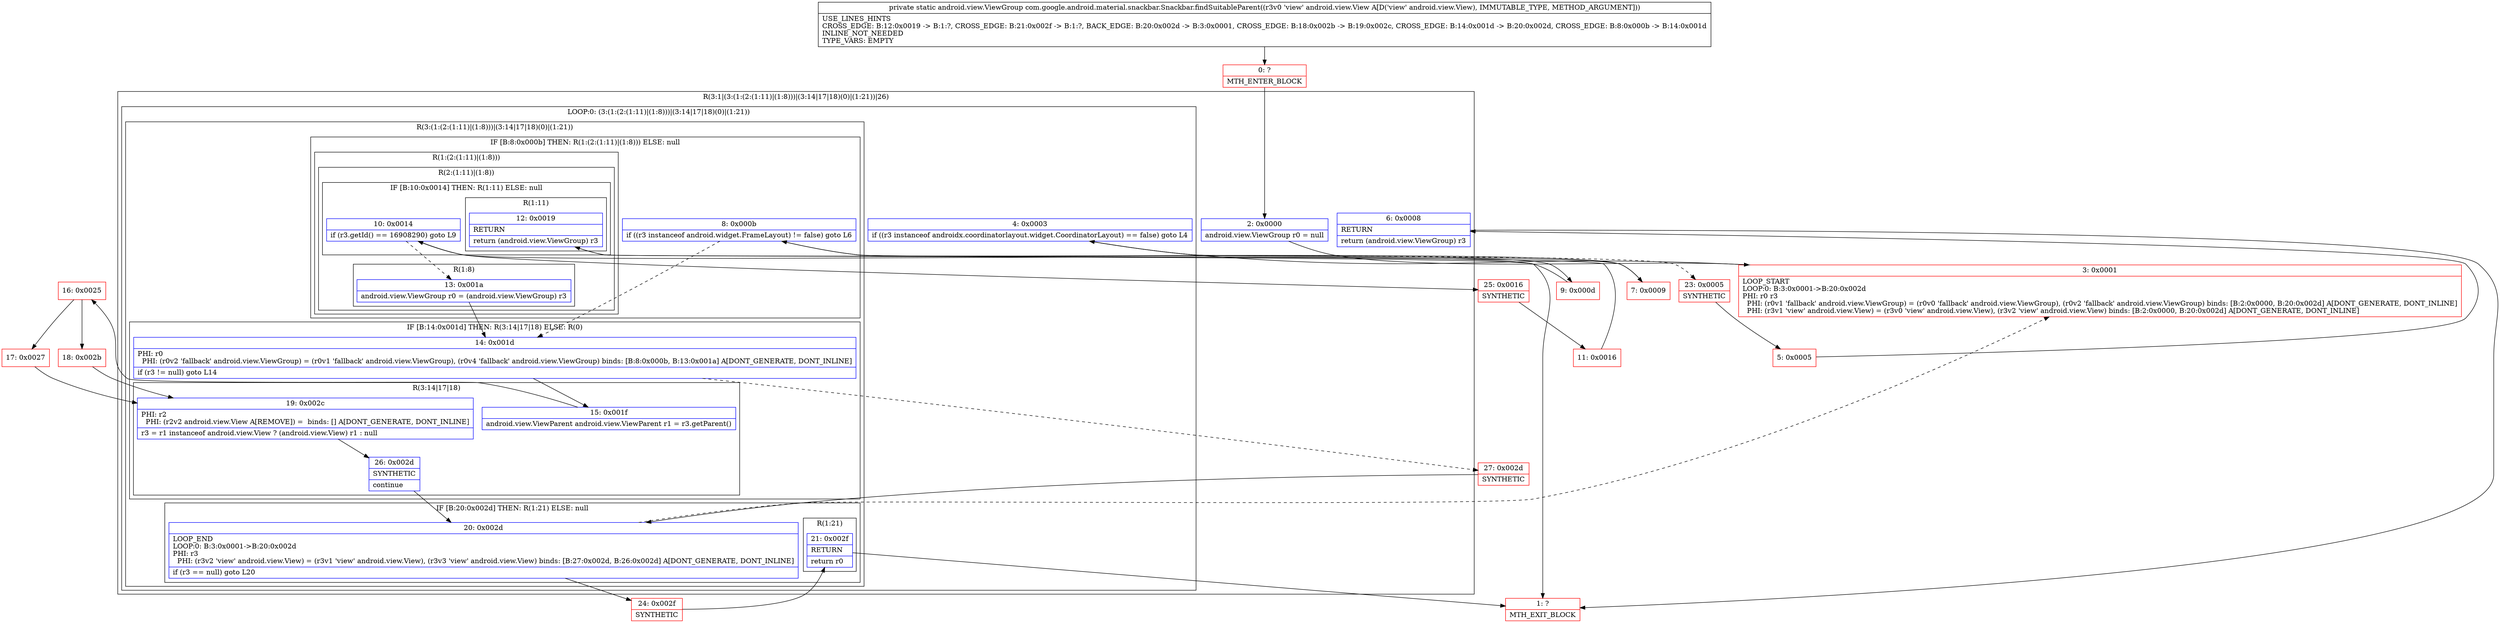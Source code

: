 digraph "CFG forcom.google.android.material.snackbar.Snackbar.findSuitableParent(Landroid\/view\/View;)Landroid\/view\/ViewGroup;" {
subgraph cluster_Region_1064260452 {
label = "R(3:1|(3:(1:(2:(1:11)|(1:8)))|(3:14|17|18)(0)|(1:21))|26)";
node [shape=record,color=blue];
Node_2 [shape=record,label="{2\:\ 0x0000|android.view.ViewGroup r0 = null\l}"];
subgraph cluster_LoopRegion_1221764543 {
label = "LOOP:0: (3:(1:(2:(1:11)|(1:8)))|(3:14|17|18)(0)|(1:21))";
node [shape=record,color=blue];
Node_4 [shape=record,label="{4\:\ 0x0003|if ((r3 instanceof androidx.coordinatorlayout.widget.CoordinatorLayout) == false) goto L4\l}"];
subgraph cluster_Region_996532065 {
label = "R(3:(1:(2:(1:11)|(1:8)))|(3:14|17|18)(0)|(1:21))";
node [shape=record,color=blue];
subgraph cluster_IfRegion_737662709 {
label = "IF [B:8:0x000b] THEN: R(1:(2:(1:11)|(1:8))) ELSE: null";
node [shape=record,color=blue];
Node_8 [shape=record,label="{8\:\ 0x000b|if ((r3 instanceof android.widget.FrameLayout) != false) goto L6\l}"];
subgraph cluster_Region_830957057 {
label = "R(1:(2:(1:11)|(1:8)))";
node [shape=record,color=blue];
subgraph cluster_Region_1814414035 {
label = "R(2:(1:11)|(1:8))";
node [shape=record,color=blue];
subgraph cluster_IfRegion_2041480929 {
label = "IF [B:10:0x0014] THEN: R(1:11) ELSE: null";
node [shape=record,color=blue];
Node_10 [shape=record,label="{10\:\ 0x0014|if (r3.getId() == 16908290) goto L9\l}"];
subgraph cluster_Region_1820047199 {
label = "R(1:11)";
node [shape=record,color=blue];
Node_12 [shape=record,label="{12\:\ 0x0019|RETURN\l|return (android.view.ViewGroup) r3\l}"];
}
}
subgraph cluster_Region_1147765814 {
label = "R(1:8)";
node [shape=record,color=blue];
Node_13 [shape=record,label="{13\:\ 0x001a|android.view.ViewGroup r0 = (android.view.ViewGroup) r3\l}"];
}
}
}
}
subgraph cluster_IfRegion_1724281791 {
label = "IF [B:14:0x001d] THEN: R(3:14|17|18) ELSE: R(0)";
node [shape=record,color=blue];
Node_14 [shape=record,label="{14\:\ 0x001d|PHI: r0 \l  PHI: (r0v2 'fallback' android.view.ViewGroup) = (r0v1 'fallback' android.view.ViewGroup), (r0v4 'fallback' android.view.ViewGroup) binds: [B:8:0x000b, B:13:0x001a] A[DONT_GENERATE, DONT_INLINE]\l|if (r3 != null) goto L14\l}"];
subgraph cluster_Region_2023154860 {
label = "R(3:14|17|18)";
node [shape=record,color=blue];
Node_15 [shape=record,label="{15\:\ 0x001f|android.view.ViewParent android.view.ViewParent r1 = r3.getParent()\l}"];
Node_19 [shape=record,label="{19\:\ 0x002c|PHI: r2 \l  PHI: (r2v2 android.view.View A[REMOVE]) =  binds: [] A[DONT_GENERATE, DONT_INLINE]\l|r3 = r1 instanceof android.view.View ? (android.view.View) r1 : null\l}"];
Node_26 [shape=record,label="{26\:\ 0x002d|SYNTHETIC\l|continue\l}"];
}
subgraph cluster_Region_615974638 {
label = "R(0)";
node [shape=record,color=blue];
}
}
subgraph cluster_IfRegion_690160919 {
label = "IF [B:20:0x002d] THEN: R(1:21) ELSE: null";
node [shape=record,color=blue];
Node_20 [shape=record,label="{20\:\ 0x002d|LOOP_END\lLOOP:0: B:3:0x0001\-\>B:20:0x002d\lPHI: r3 \l  PHI: (r3v2 'view' android.view.View) = (r3v1 'view' android.view.View), (r3v3 'view' android.view.View) binds: [B:27:0x002d, B:26:0x002d] A[DONT_GENERATE, DONT_INLINE]\l|if (r3 == null) goto L20\l}"];
subgraph cluster_Region_2089117952 {
label = "R(1:21)";
node [shape=record,color=blue];
Node_21 [shape=record,label="{21\:\ 0x002f|RETURN\l|return r0\l}"];
}
}
}
}
Node_6 [shape=record,label="{6\:\ 0x0008|RETURN\l|return (android.view.ViewGroup) r3\l}"];
}
Node_0 [shape=record,color=red,label="{0\:\ ?|MTH_ENTER_BLOCK\l}"];
Node_3 [shape=record,color=red,label="{3\:\ 0x0001|LOOP_START\lLOOP:0: B:3:0x0001\-\>B:20:0x002d\lPHI: r0 r3 \l  PHI: (r0v1 'fallback' android.view.ViewGroup) = (r0v0 'fallback' android.view.ViewGroup), (r0v2 'fallback' android.view.ViewGroup) binds: [B:2:0x0000, B:20:0x002d] A[DONT_GENERATE, DONT_INLINE]\l  PHI: (r3v1 'view' android.view.View) = (r3v0 'view' android.view.View), (r3v2 'view' android.view.View) binds: [B:2:0x0000, B:20:0x002d] A[DONT_GENERATE, DONT_INLINE]\l}"];
Node_7 [shape=record,color=red,label="{7\:\ 0x0009}"];
Node_9 [shape=record,color=red,label="{9\:\ 0x000d}"];
Node_25 [shape=record,color=red,label="{25\:\ 0x0016|SYNTHETIC\l}"];
Node_11 [shape=record,color=red,label="{11\:\ 0x0016}"];
Node_1 [shape=record,color=red,label="{1\:\ ?|MTH_EXIT_BLOCK\l}"];
Node_16 [shape=record,color=red,label="{16\:\ 0x0025}"];
Node_17 [shape=record,color=red,label="{17\:\ 0x0027}"];
Node_24 [shape=record,color=red,label="{24\:\ 0x002f|SYNTHETIC\l}"];
Node_18 [shape=record,color=red,label="{18\:\ 0x002b}"];
Node_27 [shape=record,color=red,label="{27\:\ 0x002d|SYNTHETIC\l}"];
Node_23 [shape=record,color=red,label="{23\:\ 0x0005|SYNTHETIC\l}"];
Node_5 [shape=record,color=red,label="{5\:\ 0x0005}"];
MethodNode[shape=record,label="{private static android.view.ViewGroup com.google.android.material.snackbar.Snackbar.findSuitableParent((r3v0 'view' android.view.View A[D('view' android.view.View), IMMUTABLE_TYPE, METHOD_ARGUMENT]))  | USE_LINES_HINTS\lCROSS_EDGE: B:12:0x0019 \-\> B:1:?, CROSS_EDGE: B:21:0x002f \-\> B:1:?, BACK_EDGE: B:20:0x002d \-\> B:3:0x0001, CROSS_EDGE: B:18:0x002b \-\> B:19:0x002c, CROSS_EDGE: B:14:0x001d \-\> B:20:0x002d, CROSS_EDGE: B:8:0x000b \-\> B:14:0x001d\lINLINE_NOT_NEEDED\lTYPE_VARS: EMPTY\l}"];
MethodNode -> Node_0;Node_2 -> Node_3;
Node_4 -> Node_7;
Node_4 -> Node_23[style=dashed];
Node_8 -> Node_9;
Node_8 -> Node_14[style=dashed];
Node_10 -> Node_13[style=dashed];
Node_10 -> Node_25;
Node_12 -> Node_1;
Node_13 -> Node_14;
Node_14 -> Node_15;
Node_14 -> Node_27[style=dashed];
Node_15 -> Node_16;
Node_19 -> Node_26;
Node_26 -> Node_20;
Node_20 -> Node_3[style=dashed];
Node_20 -> Node_24;
Node_21 -> Node_1;
Node_6 -> Node_1;
Node_0 -> Node_2;
Node_3 -> Node_4;
Node_7 -> Node_8;
Node_9 -> Node_10;
Node_25 -> Node_11;
Node_11 -> Node_12;
Node_16 -> Node_17;
Node_16 -> Node_18;
Node_17 -> Node_19;
Node_24 -> Node_21;
Node_18 -> Node_19;
Node_27 -> Node_20;
Node_23 -> Node_5;
Node_5 -> Node_6;
}

